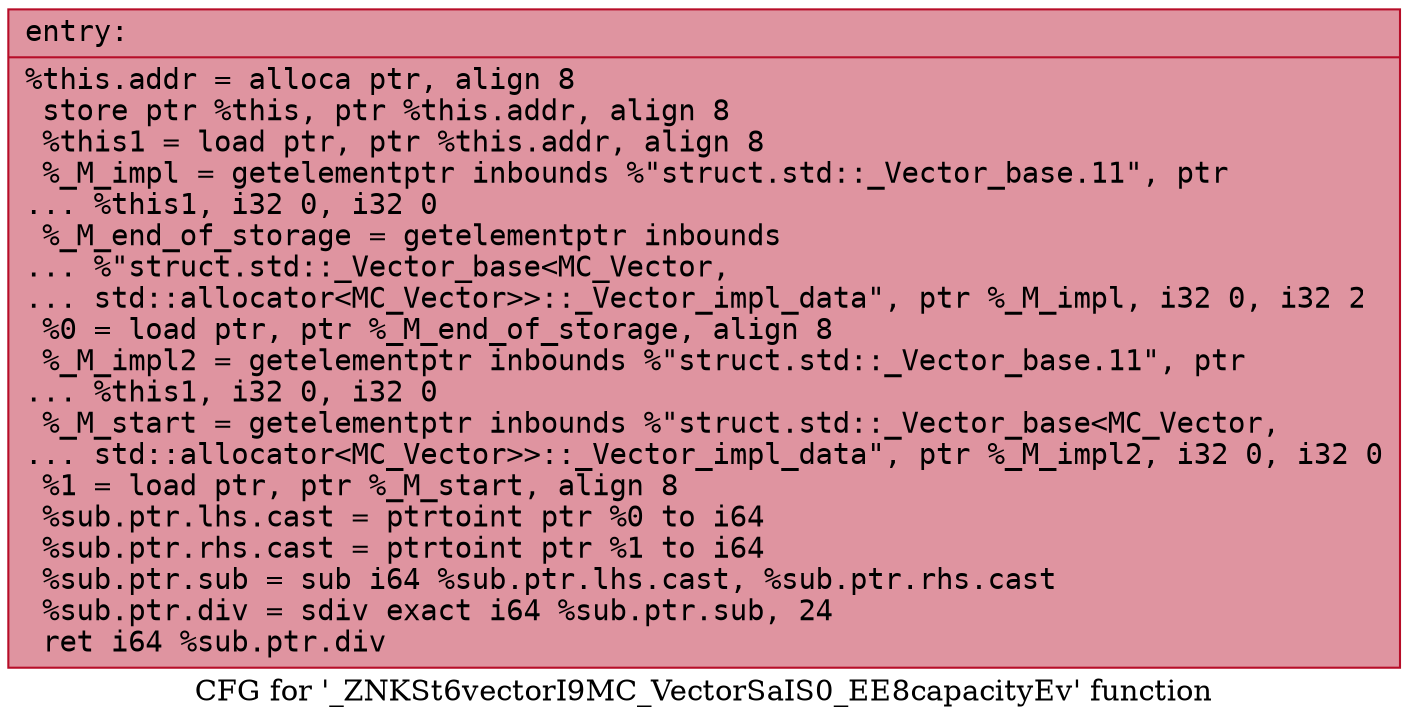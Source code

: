 digraph "CFG for '_ZNKSt6vectorI9MC_VectorSaIS0_EE8capacityEv' function" {
	label="CFG for '_ZNKSt6vectorI9MC_VectorSaIS0_EE8capacityEv' function";

	Node0x55c606407f80 [shape=record,color="#b70d28ff", style=filled, fillcolor="#b70d2870" fontname="Courier",label="{entry:\l|  %this.addr = alloca ptr, align 8\l  store ptr %this, ptr %this.addr, align 8\l  %this1 = load ptr, ptr %this.addr, align 8\l  %_M_impl = getelementptr inbounds %\"struct.std::_Vector_base.11\", ptr\l... %this1, i32 0, i32 0\l  %_M_end_of_storage = getelementptr inbounds\l... %\"struct.std::_Vector_base\<MC_Vector,\l... std::allocator\<MC_Vector\>\>::_Vector_impl_data\", ptr %_M_impl, i32 0, i32 2\l  %0 = load ptr, ptr %_M_end_of_storage, align 8\l  %_M_impl2 = getelementptr inbounds %\"struct.std::_Vector_base.11\", ptr\l... %this1, i32 0, i32 0\l  %_M_start = getelementptr inbounds %\"struct.std::_Vector_base\<MC_Vector,\l... std::allocator\<MC_Vector\>\>::_Vector_impl_data\", ptr %_M_impl2, i32 0, i32 0\l  %1 = load ptr, ptr %_M_start, align 8\l  %sub.ptr.lhs.cast = ptrtoint ptr %0 to i64\l  %sub.ptr.rhs.cast = ptrtoint ptr %1 to i64\l  %sub.ptr.sub = sub i64 %sub.ptr.lhs.cast, %sub.ptr.rhs.cast\l  %sub.ptr.div = sdiv exact i64 %sub.ptr.sub, 24\l  ret i64 %sub.ptr.div\l}"];
}
